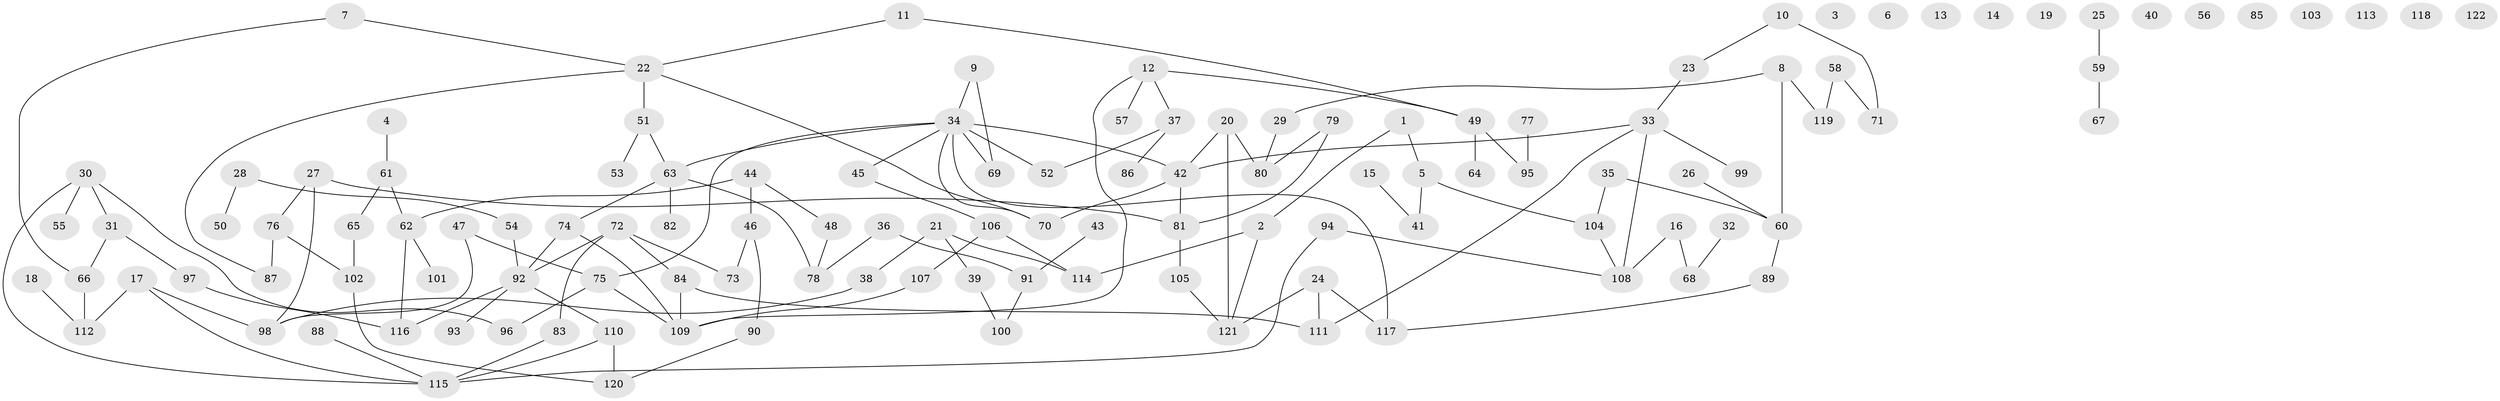 // coarse degree distribution, {7: 0.08333333333333333, 4: 0.20833333333333334, 2: 0.20833333333333334, 11: 0.041666666666666664, 3: 0.20833333333333334, 1: 0.125, 5: 0.125}
// Generated by graph-tools (version 1.1) at 2025/48/03/04/25 22:48:16]
// undirected, 122 vertices, 142 edges
graph export_dot {
  node [color=gray90,style=filled];
  1;
  2;
  3;
  4;
  5;
  6;
  7;
  8;
  9;
  10;
  11;
  12;
  13;
  14;
  15;
  16;
  17;
  18;
  19;
  20;
  21;
  22;
  23;
  24;
  25;
  26;
  27;
  28;
  29;
  30;
  31;
  32;
  33;
  34;
  35;
  36;
  37;
  38;
  39;
  40;
  41;
  42;
  43;
  44;
  45;
  46;
  47;
  48;
  49;
  50;
  51;
  52;
  53;
  54;
  55;
  56;
  57;
  58;
  59;
  60;
  61;
  62;
  63;
  64;
  65;
  66;
  67;
  68;
  69;
  70;
  71;
  72;
  73;
  74;
  75;
  76;
  77;
  78;
  79;
  80;
  81;
  82;
  83;
  84;
  85;
  86;
  87;
  88;
  89;
  90;
  91;
  92;
  93;
  94;
  95;
  96;
  97;
  98;
  99;
  100;
  101;
  102;
  103;
  104;
  105;
  106;
  107;
  108;
  109;
  110;
  111;
  112;
  113;
  114;
  115;
  116;
  117;
  118;
  119;
  120;
  121;
  122;
  1 -- 2;
  1 -- 5;
  2 -- 114;
  2 -- 121;
  4 -- 61;
  5 -- 41;
  5 -- 104;
  7 -- 22;
  7 -- 66;
  8 -- 29;
  8 -- 60;
  8 -- 119;
  9 -- 34;
  9 -- 69;
  10 -- 23;
  10 -- 71;
  11 -- 22;
  11 -- 49;
  12 -- 37;
  12 -- 49;
  12 -- 57;
  12 -- 109;
  15 -- 41;
  16 -- 68;
  16 -- 108;
  17 -- 98;
  17 -- 112;
  17 -- 115;
  18 -- 112;
  20 -- 42;
  20 -- 80;
  20 -- 121;
  21 -- 38;
  21 -- 39;
  21 -- 114;
  22 -- 51;
  22 -- 70;
  22 -- 87;
  23 -- 33;
  24 -- 111;
  24 -- 117;
  24 -- 121;
  25 -- 59;
  26 -- 60;
  27 -- 76;
  27 -- 81;
  27 -- 98;
  28 -- 50;
  28 -- 54;
  29 -- 80;
  30 -- 31;
  30 -- 55;
  30 -- 96;
  30 -- 115;
  31 -- 66;
  31 -- 97;
  32 -- 68;
  33 -- 42;
  33 -- 99;
  33 -- 108;
  33 -- 111;
  34 -- 42;
  34 -- 45;
  34 -- 52;
  34 -- 63;
  34 -- 69;
  34 -- 70;
  34 -- 75;
  34 -- 117;
  35 -- 60;
  35 -- 104;
  36 -- 78;
  36 -- 91;
  37 -- 52;
  37 -- 86;
  38 -- 98;
  39 -- 100;
  42 -- 70;
  42 -- 81;
  43 -- 91;
  44 -- 46;
  44 -- 48;
  44 -- 62;
  45 -- 106;
  46 -- 73;
  46 -- 90;
  47 -- 75;
  47 -- 98;
  48 -- 78;
  49 -- 64;
  49 -- 95;
  51 -- 53;
  51 -- 63;
  54 -- 92;
  58 -- 71;
  58 -- 119;
  59 -- 67;
  60 -- 89;
  61 -- 62;
  61 -- 65;
  62 -- 101;
  62 -- 116;
  63 -- 74;
  63 -- 78;
  63 -- 82;
  65 -- 102;
  66 -- 112;
  72 -- 73;
  72 -- 83;
  72 -- 84;
  72 -- 92;
  74 -- 92;
  74 -- 109;
  75 -- 96;
  75 -- 109;
  76 -- 87;
  76 -- 102;
  77 -- 95;
  79 -- 80;
  79 -- 81;
  81 -- 105;
  83 -- 115;
  84 -- 109;
  84 -- 111;
  88 -- 115;
  89 -- 117;
  90 -- 120;
  91 -- 100;
  92 -- 93;
  92 -- 110;
  92 -- 116;
  94 -- 108;
  94 -- 115;
  97 -- 116;
  102 -- 120;
  104 -- 108;
  105 -- 121;
  106 -- 107;
  106 -- 114;
  107 -- 109;
  110 -- 115;
  110 -- 120;
}
